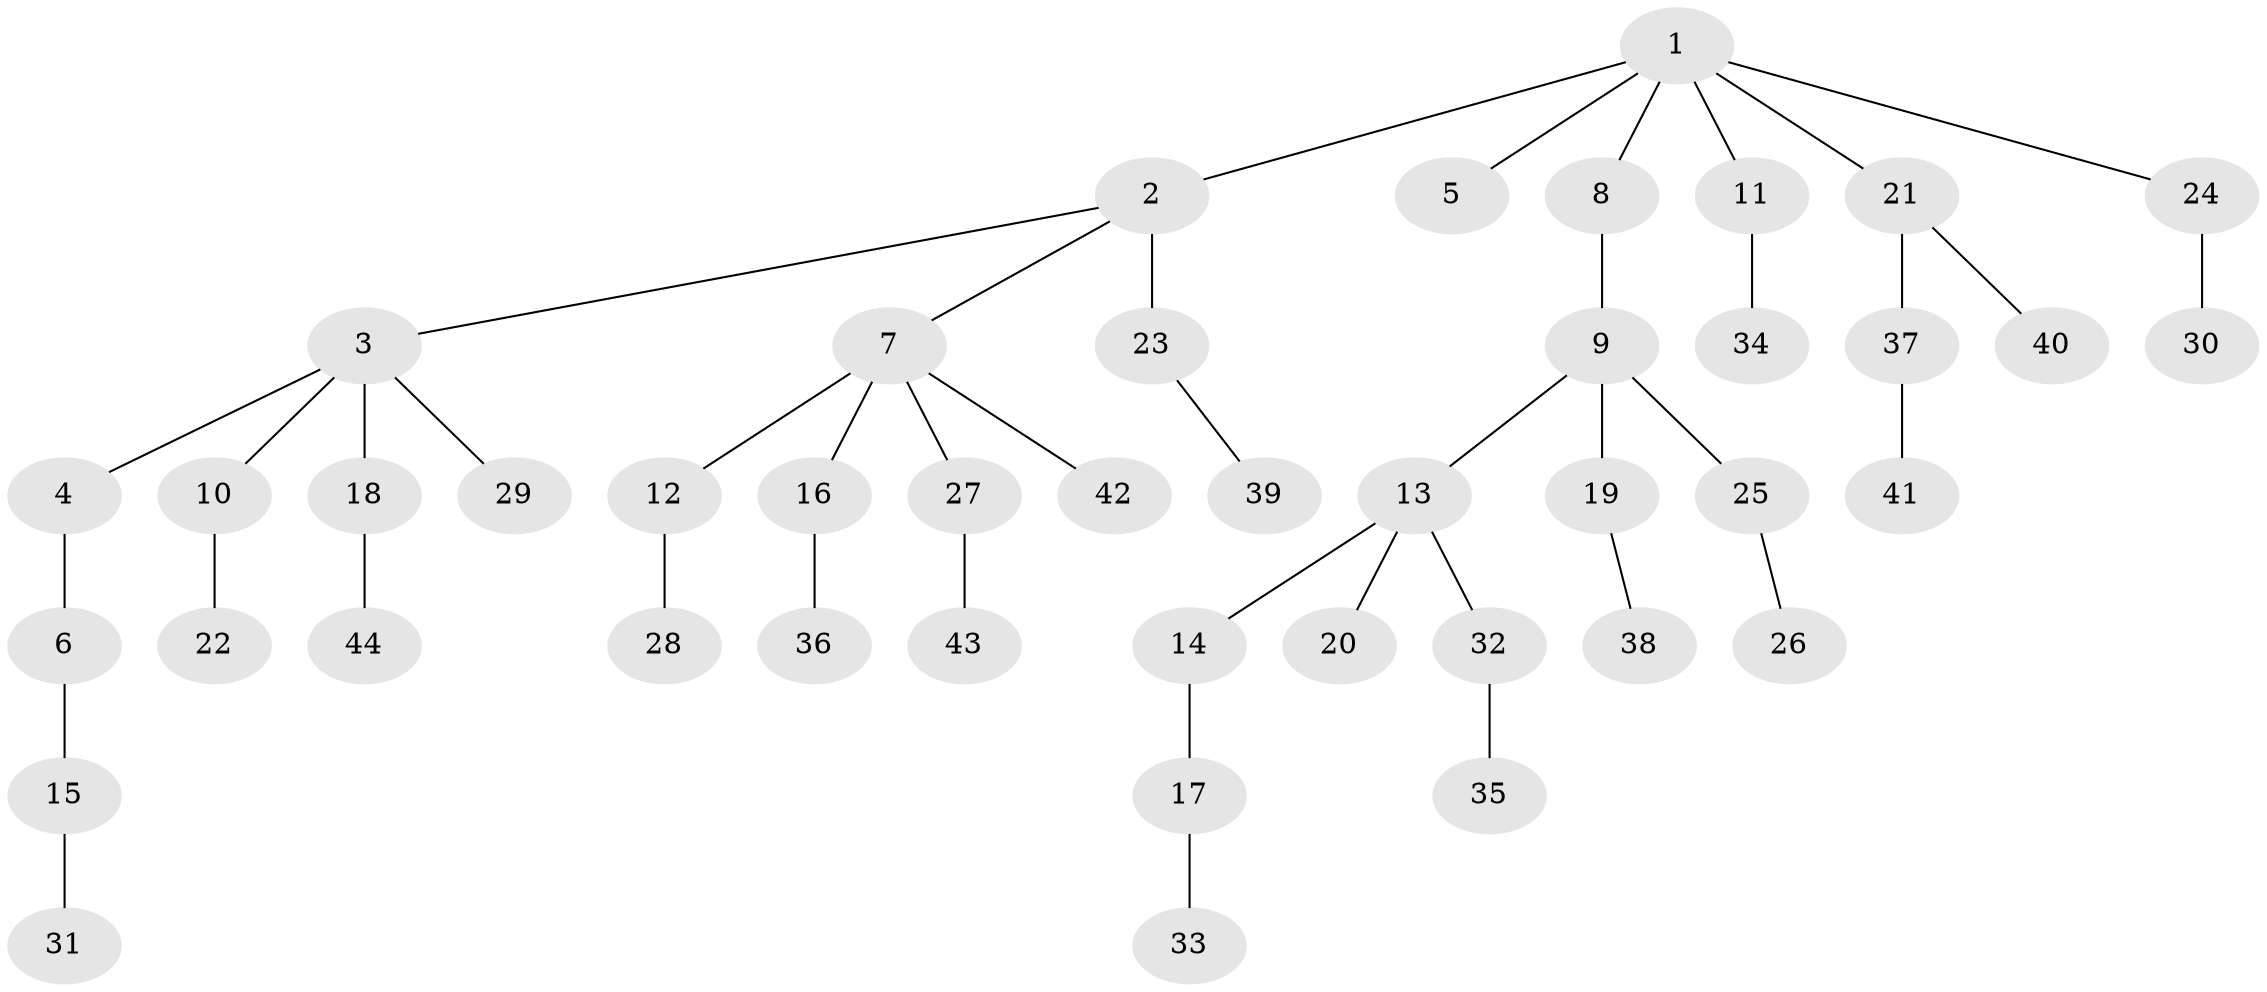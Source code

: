 // original degree distribution, {7: 0.046511627906976744, 3: 0.09302325581395349, 2: 0.20930232558139536, 4: 0.08139534883720931, 6: 0.011627906976744186, 1: 0.5581395348837209}
// Generated by graph-tools (version 1.1) at 2025/37/03/09/25 02:37:06]
// undirected, 44 vertices, 43 edges
graph export_dot {
graph [start="1"]
  node [color=gray90,style=filled];
  1;
  2;
  3;
  4;
  5;
  6;
  7;
  8;
  9;
  10;
  11;
  12;
  13;
  14;
  15;
  16;
  17;
  18;
  19;
  20;
  21;
  22;
  23;
  24;
  25;
  26;
  27;
  28;
  29;
  30;
  31;
  32;
  33;
  34;
  35;
  36;
  37;
  38;
  39;
  40;
  41;
  42;
  43;
  44;
  1 -- 2 [weight=1.0];
  1 -- 5 [weight=1.0];
  1 -- 8 [weight=1.0];
  1 -- 11 [weight=1.0];
  1 -- 21 [weight=1.0];
  1 -- 24 [weight=1.0];
  2 -- 3 [weight=1.0];
  2 -- 7 [weight=1.0];
  2 -- 23 [weight=3.0];
  3 -- 4 [weight=1.0];
  3 -- 10 [weight=1.0];
  3 -- 18 [weight=2.0];
  3 -- 29 [weight=1.0];
  4 -- 6 [weight=1.0];
  6 -- 15 [weight=2.0];
  7 -- 12 [weight=1.0];
  7 -- 16 [weight=2.0];
  7 -- 27 [weight=1.0];
  7 -- 42 [weight=1.0];
  8 -- 9 [weight=1.0];
  9 -- 13 [weight=1.0];
  9 -- 19 [weight=2.0];
  9 -- 25 [weight=1.0];
  10 -- 22 [weight=1.0];
  11 -- 34 [weight=2.0];
  12 -- 28 [weight=1.0];
  13 -- 14 [weight=2.0];
  13 -- 20 [weight=1.0];
  13 -- 32 [weight=1.0];
  14 -- 17 [weight=1.0];
  15 -- 31 [weight=1.0];
  16 -- 36 [weight=1.0];
  17 -- 33 [weight=1.0];
  18 -- 44 [weight=1.0];
  19 -- 38 [weight=1.0];
  21 -- 37 [weight=1.0];
  21 -- 40 [weight=1.0];
  23 -- 39 [weight=1.0];
  24 -- 30 [weight=2.0];
  25 -- 26 [weight=1.0];
  27 -- 43 [weight=1.0];
  32 -- 35 [weight=1.0];
  37 -- 41 [weight=2.0];
}
